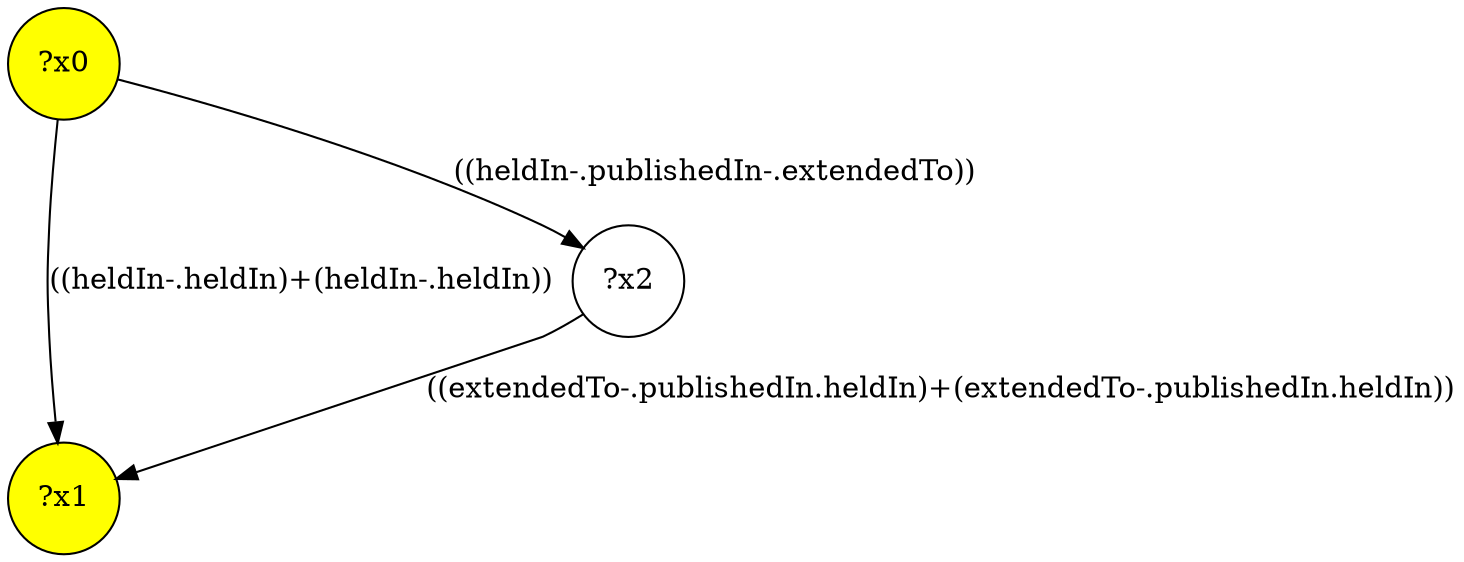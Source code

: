 digraph g {
	x0 [fillcolor="yellow", style="filled," shape=circle, label="?x0"];
	x1 [fillcolor="yellow", style="filled," shape=circle, label="?x1"];
	x0 -> x1 [label="((heldIn-.heldIn)+(heldIn-.heldIn))"];
	x2 [shape=circle, label="?x2"];
	x0 -> x2 [label="((heldIn-.publishedIn-.extendedTo))"];
	x2 -> x1 [label="((extendedTo-.publishedIn.heldIn)+(extendedTo-.publishedIn.heldIn))"];
}
